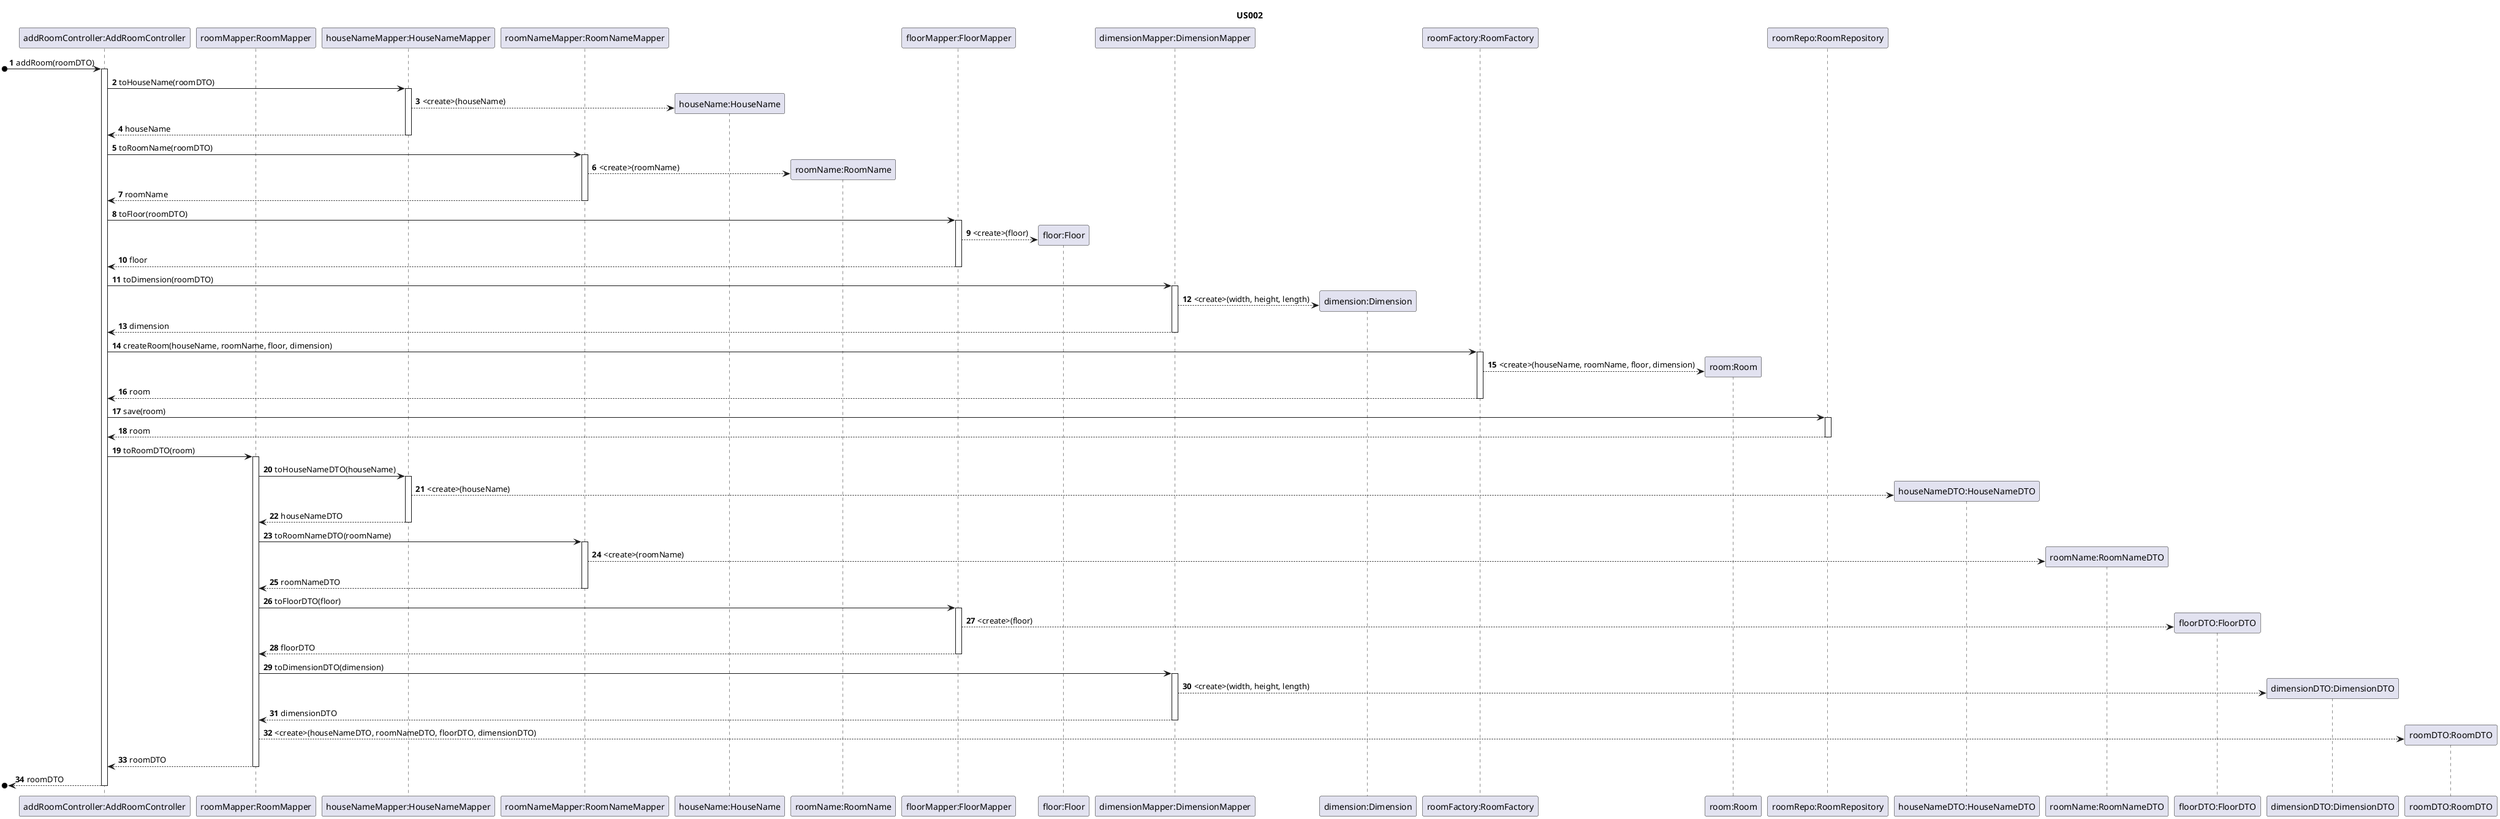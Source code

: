 @startuml
'https://plantuml.com/sequence-diagram

autonumber

title US002

/'As an Administrator, I want to add a new room to the house, in order to
  configure it (name, house floor and dimensions).'/
/'
As an Administrator, I want to add a new room to the house, in order to
configure it (name, house floor and dimensions).
'/

participant "addRoomController:AddRoomController" as ARC
participant "roomMapper:RoomMapper" as RM
participant "houseNameMapper:HouseNameMapper" as HNM
participant "roomNameMapper:RoomNameMapper" as RNM
participant "houseName:HouseName" as HN
participant "roomName:RoomName" as RN
participant "floorMapper:FloorMapper" as FM
participant "floor:Floor" as F
participant "dimensionMapper:DimensionMapper" as DM
participant "dimension:Dimension" as D
participant "roomFactory:RoomFactory" as RF
participant "room:Room" as R
participant "roomRepo:RoomRepository" as RR
participant "houseNameDTO:HouseNameDTO" as HND
participant "roomName:RoomNameDTO" as RDT
participant "floorDTO:FloorDTO" as FD
participant "dimensionDTO:DimensionDTO" as DD
participant "roomDTO:RoomDTO" as RD

[o-> ARC : addRoom(roomDTO)
activate ARC
ARC -> HNM : toHouseName(roomDTO)
activate HNM
HNM --> HN** : <create>(houseName)
HNM --> ARC : houseName
deactivate HNM
ARC -> RNM : toRoomName(roomDTO)
activate RNM
RNM --> RN** : <create>(roomName)
RNM --> ARC : roomName
deactivate RNM
ARC -> FM : toFloor(roomDTO)
activate FM
FM --> F** : <create>(floor)
FM --> ARC : floor
deactivate FM
ARC -> DM : toDimension(roomDTO)
activate DM
DM --> D** : <create>(width, height, length)
DM --> ARC : dimension
deactivate DM
ARC -> RF : createRoom(houseName, roomName, floor, dimension)
activate RF
RF --> R** : <create>(houseName, roomName, floor, dimension)
RF --> ARC : room
deactivate RF
ARC -> RR : save(room)
activate RR
RR --> ARC : room
deactivate RR
ARC -> RM : toRoomDTO(room)
activate RM
RM -> HNM : toHouseNameDTO(houseName)
activate HNM
HNM --> HND** : <create>(houseName)
HNM --> RM : houseNameDTO
deactivate HNM
RM -> RNM : toRoomNameDTO(roomName)
activate RNM
RNM --> RDT** : <create>(roomName)
RNM --> RM : roomNameDTO
deactivate RNM
RM -> FM : toFloorDTO(floor)
activate FM
FM --> FD** : <create>(floor)
FM --> RM : floorDTO
deactivate FM
RM -> DM : toDimensionDTO(dimension)
activate DM
DM --> DD** : <create>(width, height, length)
DM --> RM : dimensionDTO
deactivate DM
RM --> RD** : <create>(houseNameDTO, roomNameDTO, floorDTO, dimensionDTO)
RM --> ARC : roomDTO
deactivate RM
[o<-- ARC : roomDTO
deactivate ARC

@enduml
